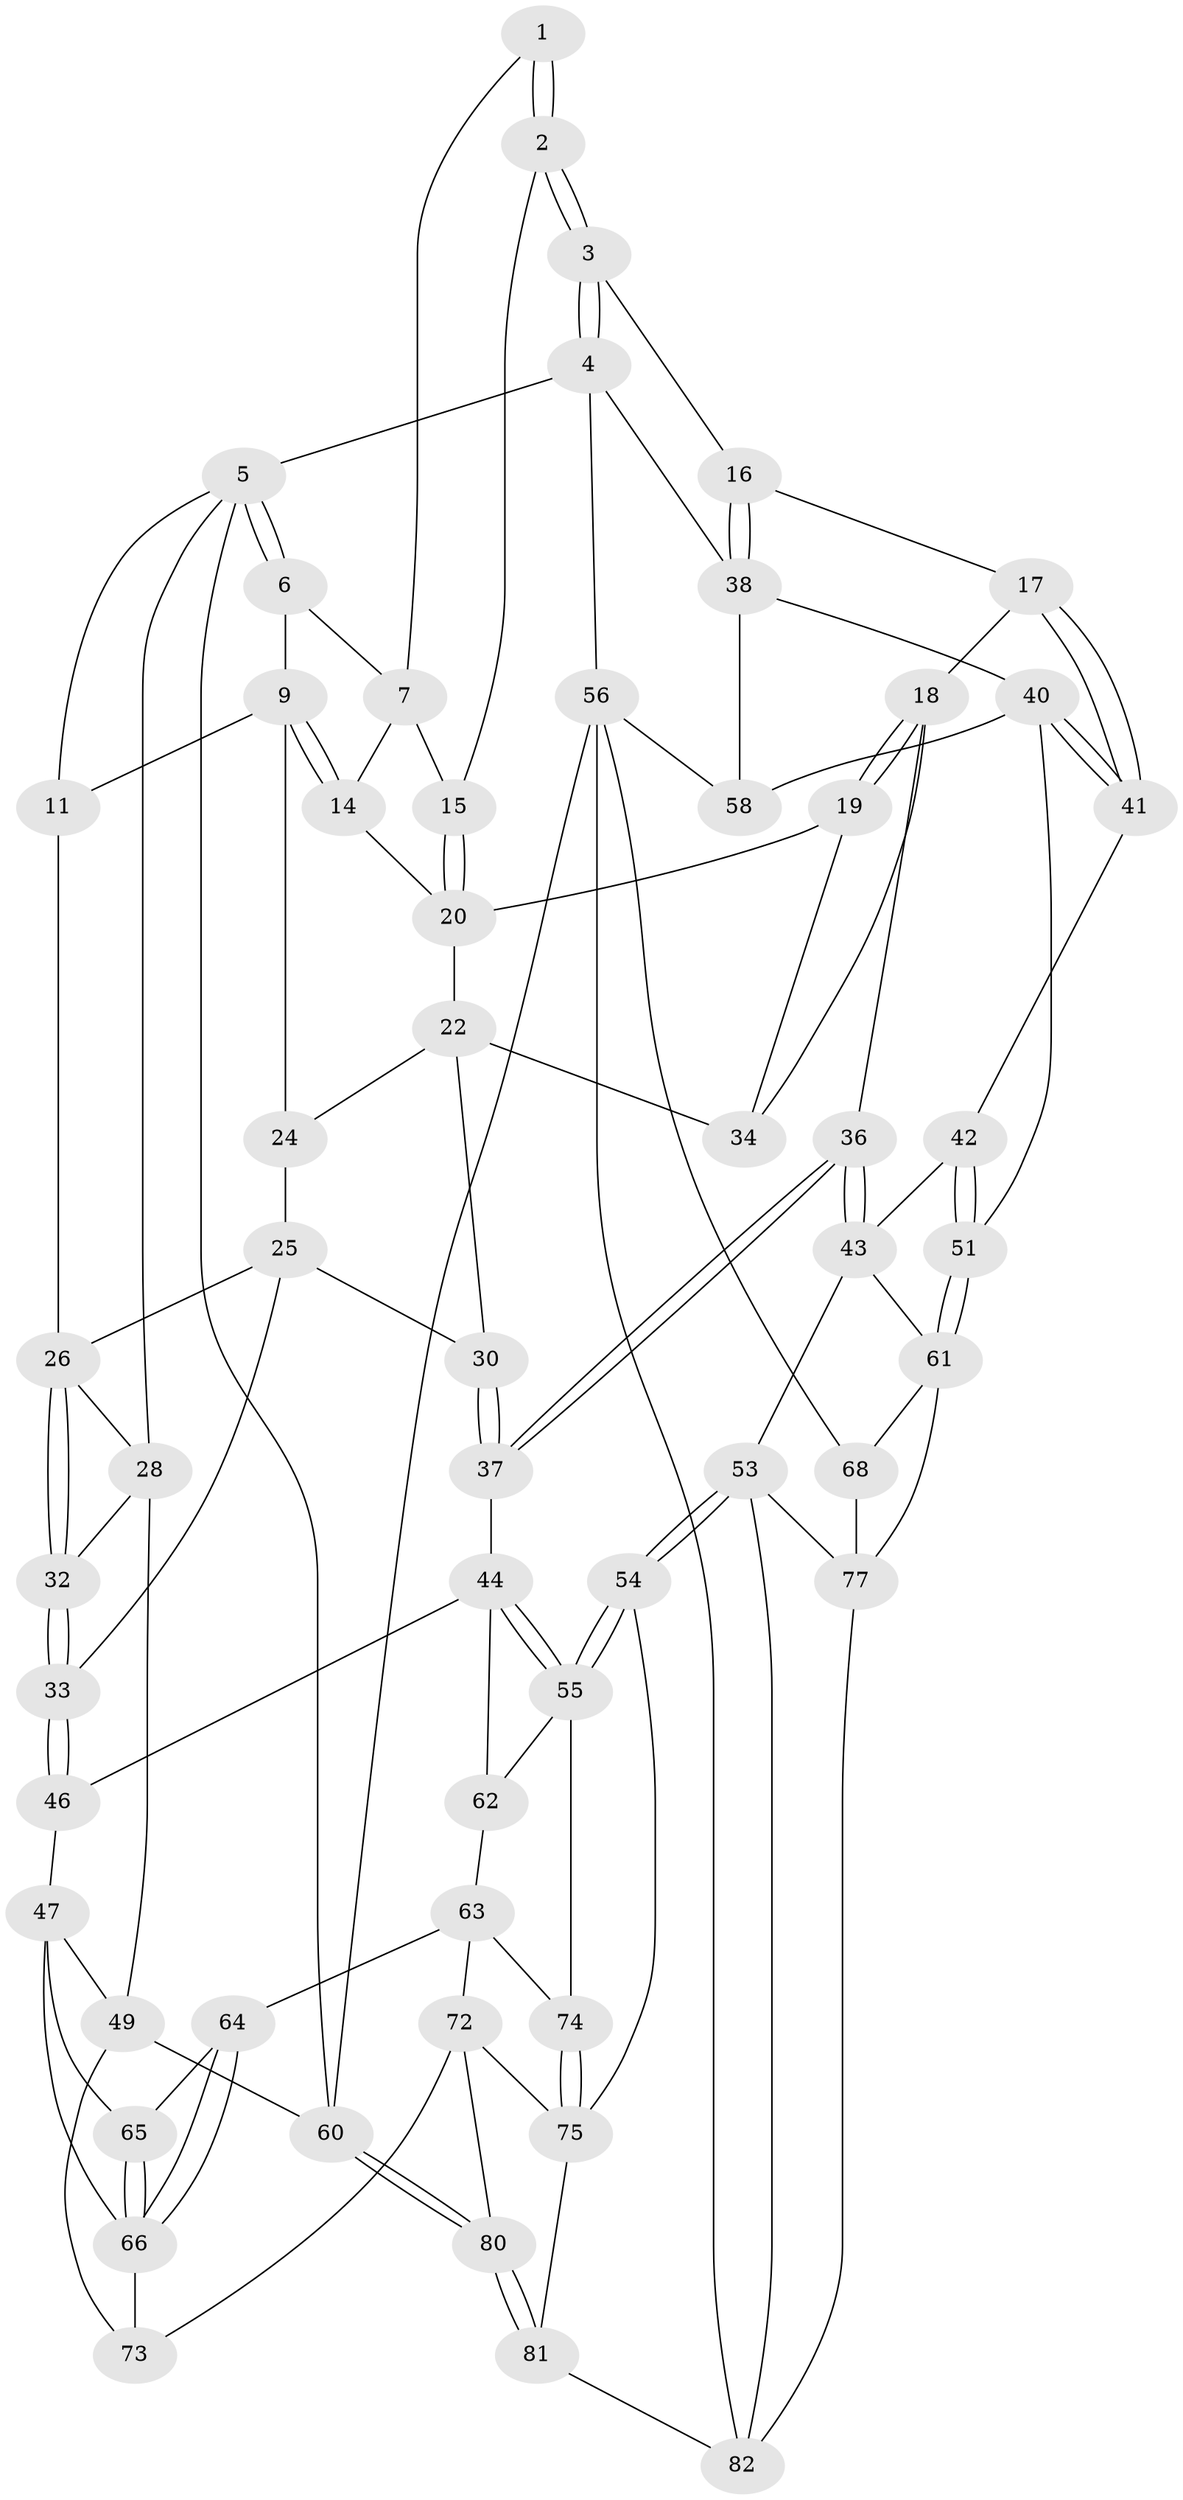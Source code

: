 // Generated by graph-tools (version 1.1) at 2025/24/03/03/25 07:24:32]
// undirected, 58 vertices, 127 edges
graph export_dot {
graph [start="1"]
  node [color=gray90,style=filled];
  1 [pos="+0.4560374010315926+0"];
  2 [pos="+0.5796338617628153+0"];
  3 [pos="+1+0"];
  4 [pos="+1+0"];
  5 [pos="+0+0",super="+12"];
  6 [pos="+0.15687441457510728+0",super="+8"];
  7 [pos="+0.31159279875878254+0.09799537134383168",super="+13"];
  9 [pos="+0.12304739835066517+0.10695219614794212",super="+10"];
  11 [pos="+0.09476069315848254+0.13984969551804777"];
  14 [pos="+0.32791790726900466+0.17421848920729466"];
  15 [pos="+0.5782825583635447+0"];
  16 [pos="+0.8345656712225613+0.22812240703741207"];
  17 [pos="+0.7669552909322847+0.26990430442452007"];
  18 [pos="+0.700481763436576+0.2719810150304918",super="+35"];
  19 [pos="+0.618901971394439+0.1313720331320156"];
  20 [pos="+0.596580683329054+0.07507859506796163",super="+21"];
  22 [pos="+0.34045170399330016+0.26996969422111083",super="+23"];
  24 [pos="+0.21885668609647466+0.22947450502342656"];
  25 [pos="+0.1661684519390403+0.2518917826379985",super="+31"];
  26 [pos="+0.145146691515101+0.24432401310218654",super="+27"];
  28 [pos="+0.04603117535703063+0.3834464793665681",super="+29"];
  30 [pos="+0.3145025777851631+0.33660681045030444"];
  32 [pos="+0.10337538059579558+0.4042646394405141"];
  33 [pos="+0.19322584949547547+0.455818682144587"];
  34 [pos="+0.4222759613933358+0.27382103259981333"];
  36 [pos="+0.6102097598406773+0.45035463996898945"];
  37 [pos="+0.5125512611101157+0.4696608732000702"];
  38 [pos="+1+0.42047671598427216",super="+39"];
  40 [pos="+1+0.45638812761750436",super="+50"];
  41 [pos="+0.9024535750138836+0.4414194402708008"];
  42 [pos="+0.8633879262610531+0.4879331306137421"];
  43 [pos="+0.6683929637925853+0.5563511166652644",super="+52"];
  44 [pos="+0.5040740689666092+0.4783166720691828",super="+45"];
  46 [pos="+0.19681171399020378+0.4818563113026001"];
  47 [pos="+0+0.619274223955944",super="+48"];
  49 [pos="+0+0.6487690081826462",super="+59"];
  51 [pos="+0.8800943230234972+0.654951957657103"];
  53 [pos="+0.6882250018387785+0.696473396908016",super="+78"];
  54 [pos="+0.500109858492274+0.8157109488602909"];
  55 [pos="+0.44374864911710316+0.7653365835339208",super="+70"];
  56 [pos="+1+1",super="+57"];
  58 [pos="+1+0.7616478482242679"];
  60 [pos="+0+1"];
  61 [pos="+0.7613844965588215+0.7082372556729055",super="+69"];
  62 [pos="+0.2698313592824131+0.610594402385933"];
  63 [pos="+0.2422370844396816+0.6406812709027502",super="+71"];
  64 [pos="+0.21977315322544674+0.6540398973637209"];
  65 [pos="+0.03524161693591653+0.6428233958263195"];
  66 [pos="+0.12338249809986808+0.7304066903163665",super="+67"];
  68 [pos="+1+0.8340968387640901"];
  72 [pos="+0.15780019982003946+0.8625525657820531",super="+76"];
  73 [pos="+0.08635040301130326+0.8363503776744652"];
  74 [pos="+0.27948510389394193+0.8190553723334089"];
  75 [pos="+0.25539430082498454+0.8780448681107585",super="+79"];
  77 [pos="+0.8387755522623527+0.9185574207755242",super="+83"];
  80 [pos="+0.2420774236816601+1"];
  81 [pos="+0.49939864263193356+1"];
  82 [pos="+0.5331736595413582+1",super="+84"];
  1 -- 2;
  1 -- 2;
  1 -- 7;
  2 -- 3;
  2 -- 3;
  2 -- 15;
  3 -- 4;
  3 -- 4;
  3 -- 16;
  4 -- 5;
  4 -- 38;
  4 -- 56;
  5 -- 6;
  5 -- 6;
  5 -- 60;
  5 -- 11;
  5 -- 28;
  6 -- 9;
  6 -- 7;
  7 -- 15;
  7 -- 14;
  9 -- 14;
  9 -- 14;
  9 -- 24;
  9 -- 11;
  11 -- 26;
  14 -- 20;
  15 -- 20;
  15 -- 20;
  16 -- 17;
  16 -- 38;
  16 -- 38;
  17 -- 18;
  17 -- 41;
  17 -- 41;
  18 -- 19;
  18 -- 19;
  18 -- 34;
  18 -- 36;
  19 -- 20;
  19 -- 34;
  20 -- 22;
  22 -- 34;
  22 -- 24;
  22 -- 30;
  24 -- 25;
  25 -- 26;
  25 -- 30;
  25 -- 33;
  26 -- 32;
  26 -- 32;
  26 -- 28;
  28 -- 32;
  28 -- 49;
  30 -- 37;
  30 -- 37;
  32 -- 33;
  32 -- 33;
  33 -- 46;
  33 -- 46;
  36 -- 37;
  36 -- 37;
  36 -- 43;
  36 -- 43;
  37 -- 44;
  38 -- 40;
  38 -- 58;
  40 -- 41;
  40 -- 41;
  40 -- 58;
  40 -- 51;
  41 -- 42;
  42 -- 43;
  42 -- 51;
  42 -- 51;
  43 -- 53;
  43 -- 61;
  44 -- 55;
  44 -- 55;
  44 -- 46;
  44 -- 62;
  46 -- 47;
  47 -- 65;
  47 -- 49;
  47 -- 66;
  49 -- 73;
  49 -- 60;
  51 -- 61;
  51 -- 61;
  53 -- 54;
  53 -- 54;
  53 -- 82;
  53 -- 77;
  54 -- 55;
  54 -- 55;
  54 -- 75;
  55 -- 74;
  55 -- 62;
  56 -- 60;
  56 -- 58;
  56 -- 68;
  56 -- 82;
  60 -- 80;
  60 -- 80;
  61 -- 77;
  61 -- 68;
  62 -- 63;
  63 -- 64;
  63 -- 72;
  63 -- 74;
  64 -- 65;
  64 -- 66;
  64 -- 66;
  65 -- 66;
  65 -- 66;
  66 -- 73;
  68 -- 77;
  72 -- 73;
  72 -- 80;
  72 -- 75;
  74 -- 75;
  74 -- 75;
  75 -- 81;
  77 -- 82;
  80 -- 81;
  80 -- 81;
  81 -- 82;
}
